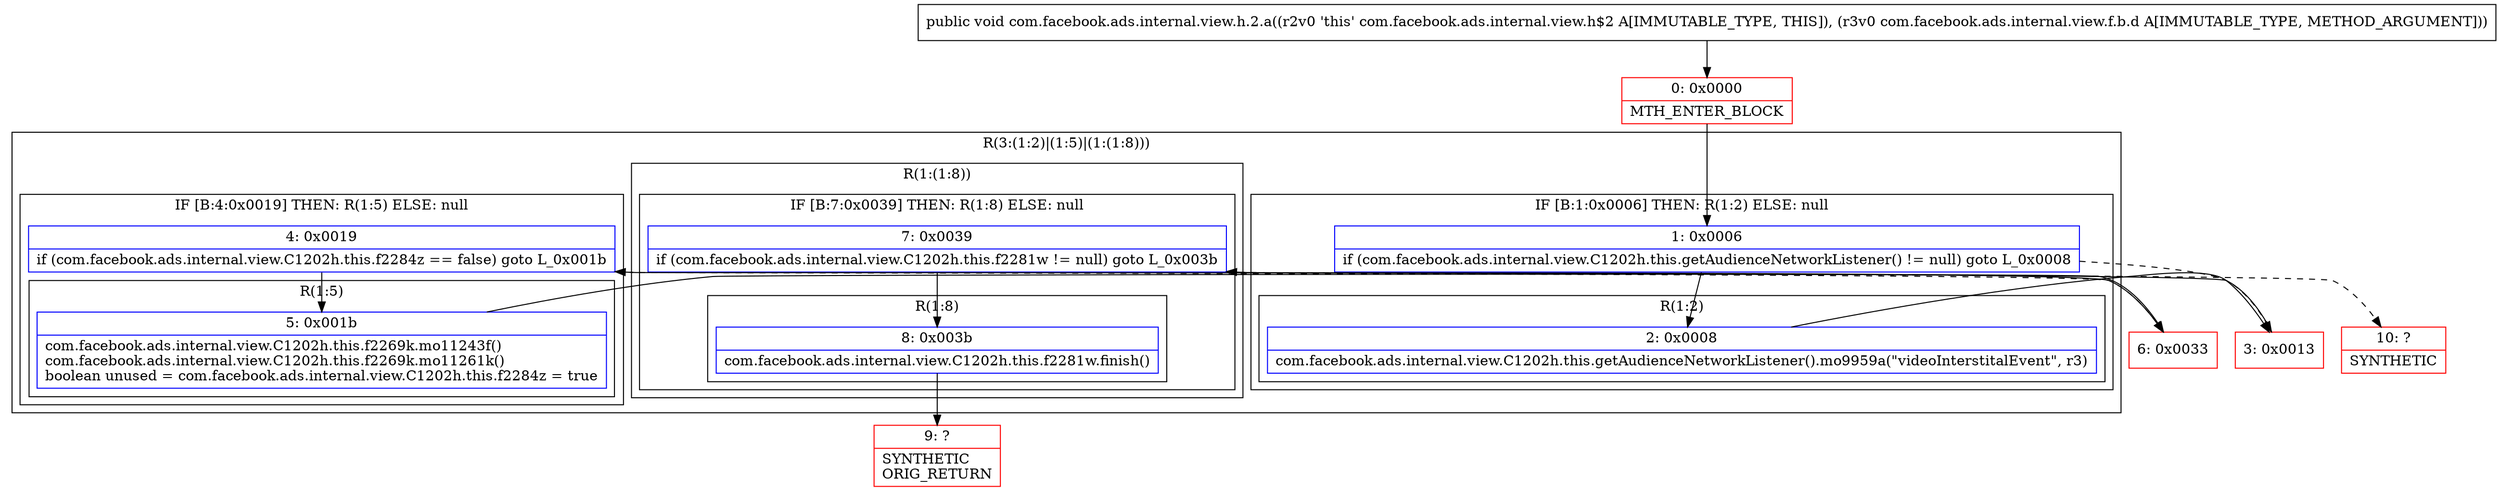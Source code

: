 digraph "CFG forcom.facebook.ads.internal.view.h.2.a(Lcom\/facebook\/ads\/internal\/view\/f\/b\/d;)V" {
subgraph cluster_Region_35257753 {
label = "R(3:(1:2)|(1:5)|(1:(1:8)))";
node [shape=record,color=blue];
subgraph cluster_IfRegion_2122717502 {
label = "IF [B:1:0x0006] THEN: R(1:2) ELSE: null";
node [shape=record,color=blue];
Node_1 [shape=record,label="{1\:\ 0x0006|if (com.facebook.ads.internal.view.C1202h.this.getAudienceNetworkListener() != null) goto L_0x0008\l}"];
subgraph cluster_Region_1966449245 {
label = "R(1:2)";
node [shape=record,color=blue];
Node_2 [shape=record,label="{2\:\ 0x0008|com.facebook.ads.internal.view.C1202h.this.getAudienceNetworkListener().mo9959a(\"videoInterstitalEvent\", r3)\l}"];
}
}
subgraph cluster_IfRegion_797277440 {
label = "IF [B:4:0x0019] THEN: R(1:5) ELSE: null";
node [shape=record,color=blue];
Node_4 [shape=record,label="{4\:\ 0x0019|if (com.facebook.ads.internal.view.C1202h.this.f2284z == false) goto L_0x001b\l}"];
subgraph cluster_Region_1656600668 {
label = "R(1:5)";
node [shape=record,color=blue];
Node_5 [shape=record,label="{5\:\ 0x001b|com.facebook.ads.internal.view.C1202h.this.f2269k.mo11243f()\lcom.facebook.ads.internal.view.C1202h.this.f2269k.mo11261k()\lboolean unused = com.facebook.ads.internal.view.C1202h.this.f2284z = true\l}"];
}
}
subgraph cluster_Region_742130396 {
label = "R(1:(1:8))";
node [shape=record,color=blue];
subgraph cluster_IfRegion_1950575180 {
label = "IF [B:7:0x0039] THEN: R(1:8) ELSE: null";
node [shape=record,color=blue];
Node_7 [shape=record,label="{7\:\ 0x0039|if (com.facebook.ads.internal.view.C1202h.this.f2281w != null) goto L_0x003b\l}"];
subgraph cluster_Region_1881830585 {
label = "R(1:8)";
node [shape=record,color=blue];
Node_8 [shape=record,label="{8\:\ 0x003b|com.facebook.ads.internal.view.C1202h.this.f2281w.finish()\l}"];
}
}
}
}
Node_0 [shape=record,color=red,label="{0\:\ 0x0000|MTH_ENTER_BLOCK\l}"];
Node_3 [shape=record,color=red,label="{3\:\ 0x0013}"];
Node_6 [shape=record,color=red,label="{6\:\ 0x0033}"];
Node_9 [shape=record,color=red,label="{9\:\ ?|SYNTHETIC\lORIG_RETURN\l}"];
Node_10 [shape=record,color=red,label="{10\:\ ?|SYNTHETIC\l}"];
MethodNode[shape=record,label="{public void com.facebook.ads.internal.view.h.2.a((r2v0 'this' com.facebook.ads.internal.view.h$2 A[IMMUTABLE_TYPE, THIS]), (r3v0 com.facebook.ads.internal.view.f.b.d A[IMMUTABLE_TYPE, METHOD_ARGUMENT])) }"];
MethodNode -> Node_0;
Node_1 -> Node_2;
Node_1 -> Node_3[style=dashed];
Node_2 -> Node_3;
Node_4 -> Node_5;
Node_4 -> Node_6[style=dashed];
Node_5 -> Node_6;
Node_7 -> Node_8;
Node_7 -> Node_10[style=dashed];
Node_8 -> Node_9;
Node_0 -> Node_1;
Node_3 -> Node_4;
Node_6 -> Node_7;
}

